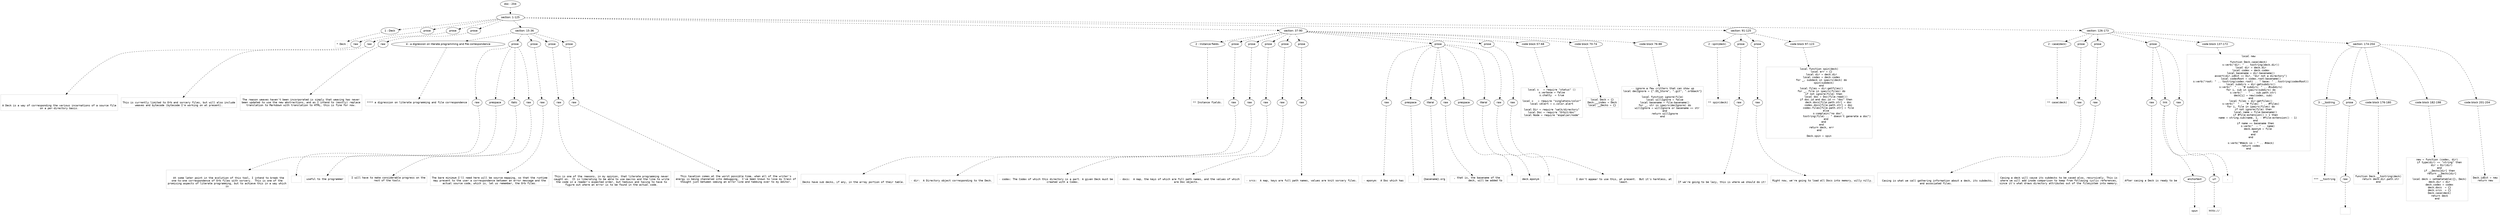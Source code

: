digraph lpegNode {

node [fontname=Helvetica]
edge [style=dashed]

doc_0 [label="doc - 204"]


doc_0 -> { section_1}
{rank=same; section_1}

section_1 [label="section: 1-125"]


// END RANK doc_0

section_1 -> { header_2 prose_3 prose_4 prose_5 section_6 section_7 section_8 section_9}
{rank=same; header_2 prose_3 prose_4 prose_5 section_6 section_7 section_8 section_9}

header_2 [label="1 : Deck"]

prose_3 [label="prose"]

prose_4 [label="prose"]

prose_5 [label="prose"]

section_6 [label="section: 15-36"]

section_7 [label="section: 37-90"]

section_8 [label="section: 91-125"]

section_9 [label="section: 126-173"]


// END RANK section_1

header_2 -> leaf_10
leaf_10  [color=Gray,shape=rectangle,fontname=Inconsolata,label="* Deck"]
// END RANK header_2

prose_3 -> { raw_11}
{rank=same; raw_11}

raw_11 [label="raw"]


// END RANK prose_3

raw_11 -> leaf_12
leaf_12  [color=Gray,shape=rectangle,fontname=Inconsolata,label="


A Deck is a way of corresponding the various incarnations of a source file
on a per-directory basis.
"]
// END RANK raw_11

prose_4 -> { raw_13}
{rank=same; raw_13}

raw_13 [label="raw"]


// END RANK prose_4

raw_13 -> leaf_14
leaf_14  [color=Gray,shape=rectangle,fontname=Inconsolata,label="
This is currently limited to Orb and sorcery files, but will also include
weaves and bytecode (bytecode I'm working on at present).
"]
// END RANK raw_13

prose_5 -> { raw_15}
{rank=same; raw_15}

raw_15 [label="raw"]


// END RANK prose_5

raw_15 -> leaf_16
leaf_16  [color=Gray,shape=rectangle,fontname=Inconsolata,label="
The reason weaves haven't been incorporated is simply that weaving has never
been updated to use the new abstractions, and as I intend to (mostly) replace
translation to Markdown with translation to HTML, this is fine for now.

"]
// END RANK raw_15

section_6 -> { header_17 prose_18 prose_19 prose_20 prose_21}
{rank=same; header_17 prose_18 prose_19 prose_20 prose_21}

header_17 [label="4 : a digression on literate programming and file correspondence"]

prose_18 [label="prose"]

prose_19 [label="prose"]

prose_20 [label="prose"]

prose_21 [label="prose"]


// END RANK section_6

header_17 -> leaf_22
leaf_22  [color=Gray,shape=rectangle,fontname=Inconsolata,label="**** a digression on literate programming and file correspondence"]
// END RANK header_17

prose_18 -> { raw_23 prespace_24 italic_25 raw_26}
{rank=same; raw_23 prespace_24 italic_25 raw_26}

raw_23 [label="raw"]

prespace_24 [label="prespace"]

italic_25 [label="italic"]

raw_26 [label="raw"]


// END RANK prose_18

raw_23 -> leaf_27
leaf_27  [color=Gray,shape=rectangle,fontname=Inconsolata,label="

  At some later point in the evolution of this tool, I intend to break the
one-to-one correspondence of Orb files with sorcery.  This is one of the
promising aspects of literate programming, but to achieve this in a way which
is"]
// END RANK raw_23

prespace_24 -> leaf_28
leaf_28  [color=Gray,shape=rectangle,fontname=Inconsolata,label=" "]
// END RANK prespace_24

italic_25 -> leaf_29
leaf_29  [color=Gray,shape=rectangle,fontname=Inconsolata,label="useful to the programmer"]
// END RANK italic_25

raw_26 -> leaf_30
leaf_30  [color=Gray,shape=rectangle,fontname=Inconsolata,label=" I will have to make considerable progress on the
rest of the tools.
"]
// END RANK raw_26

prose_19 -> { raw_31}
{rank=same; raw_31}

raw_31 [label="raw"]


// END RANK prose_19

raw_31 -> leaf_32
leaf_32  [color=Gray,shape=rectangle,fontname=Inconsolata,label="
The bare minimum I'll need here will be source mapping, so that the runtime
may present to the user a correspondence between an error message and the
actual source code, which is, let us remember, the Orb files.
"]
// END RANK raw_31

prose_20 -> { raw_33}
{rank=same; raw_33}

raw_33 [label="raw"]


// END RANK prose_20

raw_33 -> leaf_34
leaf_34  [color=Gray,shape=rectangle,fontname=Inconsolata,label="
This is one of the reasons, in my opinion, that literate programming never
caught on.  It is liberating to be able to use macros and the like to write
the code in a reader's expected order, but tedious and taxing to have to
figure out where an error is to be found in the actual code.
"]
// END RANK raw_33

prose_21 -> { raw_35}
{rank=same; raw_35}

raw_35 [label="raw"]


// END RANK prose_21

raw_35 -> leaf_36
leaf_36  [color=Gray,shape=rectangle,fontname=Inconsolata,label="
This taxation comes at the worst possible time, when all of the writer's
energy is being channeled into debugging.  I've been known to lose my train of
thought just between seeing an error line and tabbing over to my editor.

"]
// END RANK raw_35

section_7 -> { header_37 prose_38 prose_39 prose_40 prose_41 prose_42 prose_43 prose_44 codeblock_45 codeblock_46 codeblock_47}
{rank=same; header_37 prose_38 prose_39 prose_40 prose_41 prose_42 prose_43 prose_44 codeblock_45 codeblock_46 codeblock_47}

header_37 [label="2 : Instance fields."]

prose_38 [label="prose"]

prose_39 [label="prose"]

prose_40 [label="prose"]

prose_41 [label="prose"]

prose_42 [label="prose"]

prose_43 [label="prose"]

prose_44 [label="prose"]

codeblock_45 [label="code block 57-68"]

codeblock_46 [label="code block 70-74"]

codeblock_47 [label="code block 76-88"]


// END RANK section_7

header_37 -> leaf_48
leaf_48  [color=Gray,shape=rectangle,fontname=Inconsolata,label="** Instance fields."]
// END RANK header_37

prose_38 -> { raw_49}
{rank=same; raw_49}

raw_49 [label="raw"]


// END RANK prose_38

raw_49 -> leaf_50
leaf_50  [color=Gray,shape=rectangle,fontname=Inconsolata,label="

Decks have sub decks, if any, in the array portion of their table.
"]
// END RANK raw_49

prose_39 -> { raw_51}
{rank=same; raw_51}

raw_51 [label="raw"]


// END RANK prose_39

raw_51 -> leaf_52
leaf_52  [color=Gray,shape=rectangle,fontname=Inconsolata,label="
- dir:  A Directory object corresponding to the Deck.
"]
// END RANK raw_51

prose_40 -> { raw_53}
{rank=same; raw_53}

raw_53 [label="raw"]


// END RANK prose_40

raw_53 -> leaf_54
leaf_54  [color=Gray,shape=rectangle,fontname=Inconsolata,label="
- codex: The Codex of which this directory is a part. A given Deck must be
         created with a Codex.
"]
// END RANK raw_53

prose_41 -> { raw_55}
{rank=same; raw_55}

raw_55 [label="raw"]


// END RANK prose_41

raw_55 -> leaf_56
leaf_56  [color=Gray,shape=rectangle,fontname=Inconsolata,label="
- docs:  A map, the keys of which are full path names, and the values of which
         are Doc objects.
"]
// END RANK raw_55

prose_42 -> { raw_57}
{rank=same; raw_57}

raw_57 [label="raw"]


// END RANK prose_42

raw_57 -> leaf_58
leaf_58  [color=Gray,shape=rectangle,fontname=Inconsolata,label="
- srcs:  A map, keys are full path names, values are knit sorcery files.
"]
// END RANK raw_57

prose_43 -> { raw_59 prespace_60 literal_61 raw_62 prespace_63 literal_64 raw_65}
{rank=same; raw_59 prespace_60 literal_61 raw_62 prespace_63 literal_64 raw_65}

raw_59 [label="raw"]

prespace_60 [label="prespace"]

literal_61 [label="literal"]

raw_62 [label="raw"]

prespace_63 [label="prespace"]

literal_64 [label="literal"]

raw_65 [label="raw"]


// END RANK prose_43

raw_59 -> leaf_66
leaf_66  [color=Gray,shape=rectangle,fontname=Inconsolata,label="
- eponym:  A Doc which has"]
// END RANK raw_59

prespace_60 -> leaf_67
leaf_67  [color=Gray,shape=rectangle,fontname=Inconsolata,label=" "]
// END RANK prespace_60

literal_61 -> leaf_68
leaf_68  [color=Gray,shape=rectangle,fontname=Inconsolata,label="{basename}.org"]
// END RANK literal_61

raw_62 -> leaf_69
leaf_69  [color=Gray,shape=rectangle,fontname=Inconsolata,label=", that is, the basename of the
           deck, will be added to"]
// END RANK raw_62

prespace_63 -> leaf_70
leaf_70  [color=Gray,shape=rectangle,fontname=Inconsolata,label=" "]
// END RANK prespace_63

literal_64 -> leaf_71
leaf_71  [color=Gray,shape=rectangle,fontname=Inconsolata,label="deck.eponym"]
// END RANK literal_64

raw_65 -> leaf_72
leaf_72  [color=Gray,shape=rectangle,fontname=Inconsolata,label=".
"]
// END RANK raw_65

prose_44 -> { raw_73}
{rank=same; raw_73}

raw_73 [label="raw"]


// END RANK prose_44

raw_73 -> leaf_74
leaf_74  [color=Gray,shape=rectangle,fontname=Inconsolata,label="
           I don't appear to use this, at present.  But it's harmless, at
           least.
"]
// END RANK raw_73

codeblock_45 -> leaf_75
leaf_75  [color=Gray,shape=rectangle,fontname=Inconsolata,label="local s   = require \"status\" ()
s.verbose = false
s.chatty  = true

local c   = require \"singletons/color\"
local cAlert = c.color.alert

local Dir = require \"walk/directory\"
local Doc = require \"Orbit/doc\"
local Node = require \"espalier/node\""]
// END RANK codeblock_45

codeblock_46 -> leaf_76
leaf_76  [color=Gray,shape=rectangle,fontname=Inconsolata,label="local Deck = {}
Deck.__index = Deck
local __Decks = {}"]
// END RANK codeblock_46

codeblock_47 -> leaf_77
leaf_77  [color=Gray,shape=rectangle,fontname=Inconsolata,label="-- ignore a few critters that can show up
local decIgnore = {\".DS_Store\", \".git\", \".orbback\"}

local function ignore(file)
   local willIgnore = false
   local basename = file:basename()
   for _, str in ipairs(decIgnore) do
      willIgnore = willIgnore or basename == str
   end
   return willIgnore
end"]
// END RANK codeblock_47

section_8 -> { header_78 prose_79 prose_80 codeblock_81}
{rank=same; header_78 prose_79 prose_80 codeblock_81}

header_78 [label="2 : spin(deck)"]

prose_79 [label="prose"]

prose_80 [label="prose"]

codeblock_81 [label="code block 97-123"]


// END RANK section_8

header_78 -> leaf_82
leaf_82  [color=Gray,shape=rectangle,fontname=Inconsolata,label="** spin(deck)"]
// END RANK header_78

prose_79 -> { raw_83}
{rank=same; raw_83}

raw_83 [label="raw"]


// END RANK prose_79

raw_83 -> leaf_84
leaf_84  [color=Gray,shape=rectangle,fontname=Inconsolata,label="

If we're going to be lazy, this is where we should do it!
"]
// END RANK raw_83

prose_80 -> { raw_85}
{rank=same; raw_85}

raw_85 [label="raw"]


// END RANK prose_80

raw_85 -> leaf_86
leaf_86  [color=Gray,shape=rectangle,fontname=Inconsolata,label="
Right now, we're going to load all Docs into memory, willy nilly.
"]
// END RANK raw_85

codeblock_81 -> leaf_87
leaf_87  [color=Gray,shape=rectangle,fontname=Inconsolata,label="local function spin(deck)
   local err = {}
   local dir = deck.dir
   local codex = deck.codex
   for _, subdeck in ipairs(deck) do
      spin(subdeck)
   end
   local files = dir:getfiles()
   for _, file in ipairs(files) do
      if not ignore(file) then
         local doc = Doc(file:read())
         if doc.id and doc.id == \"doc\" then
            deck.docs[file.path.str] = doc
            codex.docs[file.path.str] = doc
            codex.files[file.path.str] = file
         else
            s:complain(\"no doc\",
                       tostring(file) .. \" doesn't generate a doc\")
         end
      end
   end
   return deck, err
end

Deck.spin = spin"]
// END RANK codeblock_81

section_9 -> { header_88 prose_89 prose_90 prose_91 codeblock_92 section_93}
{rank=same; header_88 prose_89 prose_90 prose_91 codeblock_92 section_93}

header_88 [label="2 : case(deck)"]

prose_89 [label="prose"]

prose_90 [label="prose"]

prose_91 [label="prose"]

codeblock_92 [label="code block 137-172"]

section_93 [label="section: 174-204"]


// END RANK section_9

header_88 -> leaf_94
leaf_94  [color=Gray,shape=rectangle,fontname=Inconsolata,label="** case(deck)"]
// END RANK header_88

prose_89 -> { raw_95}
{rank=same; raw_95}

raw_95 [label="raw"]


// END RANK prose_89

raw_95 -> leaf_96
leaf_96  [color=Gray,shape=rectangle,fontname=Inconsolata,label="

  Casing is what we call gathering information about a deck, its subdecks,
and associated files.
"]
// END RANK raw_95

prose_90 -> { raw_97}
{rank=same; raw_97}

raw_97 [label="raw"]


// END RANK prose_90

raw_97 -> leaf_98
leaf_98  [color=Gray,shape=rectangle,fontname=Inconsolata,label="
Casing a deck will cause its subdecks to be cased also, recursively. This is
where we will add inode comparison to keep from following cyclic references,
since it's what draws directory attributes out of the filesystem into memory.
"]
// END RANK raw_97

prose_91 -> { raw_99 link_100 raw_101}
{rank=same; raw_99 link_100 raw_101}

raw_99 [label="raw"]

link_100 [label="link"]

raw_101 [label="raw"]


// END RANK prose_91

raw_99 -> leaf_102
leaf_102  [color=Gray,shape=rectangle,fontname=Inconsolata,label="
After casing a Deck is ready to be "]
// END RANK raw_99

link_100 -> { anchortext_103 url_104}
{rank=same; anchortext_103 url_104}

anchortext_103 [label="anchortext"]

url_104 [label="url"]


// END RANK link_100

anchortext_103 -> leaf_105
leaf_105  [color=Gray,shape=rectangle,fontname=Inconsolata,label="spun"]
// END RANK anchortext_103

url_104 -> leaf_106
leaf_106  [color=Gray,shape=rectangle,fontname=Inconsolata,label="httk://"]
// END RANK url_104

raw_101 -> leaf_107
leaf_107  [color=Gray,shape=rectangle,fontname=Inconsolata,label=".
"]
// END RANK raw_101

codeblock_92 -> leaf_108
leaf_108  [color=Gray,shape=rectangle,fontname=Inconsolata,label="local new

function Deck.case(deck)
   s:verb(\"dir: \" .. tostring(deck.dir))
   local dir = deck.dir
   local codex = deck.codex
   local basename = dir:basename()
   assert(dir.idEst == Dir, \"dir not a directory\")
   local codexRoot = codex.root:basename()
   s:verb(\"root: \" .. tostring(codex.root) .. \" base: \" ..tostring(codexRoot))
   local subdirs = dir:getsubdirs()
   s:verb(\"  \" .. \"# subdirs: \" .. #subdirs)
   for i, sub in ipairs(subdirs) do
      s:verb(\"  - \" .. sub.path.str)
      deck[i] = new(codex, sub)
   end
   local files = dir:getfiles()
   s:verb(\"  \" .. \"# files: \" .. #files)
   for i, file in ipairs(files) do
      if not ignore(file) then
         local name = file:basename()
         if #file:extension() > 1 then
            name = string.sub(name, 1, - #file:extension() - 1)
         end
         if name == basename then
            s:verb(\"  ~ \" .. name)
            deck.eponym = file
         end
      end
   end

   s:verb(\"#deck is : \" .. #deck)
   return codex
end"]
// END RANK codeblock_92

section_93 -> { header_109 prose_110 codeblock_111 codeblock_112 codeblock_113}
{rank=same; header_109 prose_110 codeblock_111 codeblock_112 codeblock_113}

header_109 [label="3 : __tostring"]

prose_110 [label="prose"]

codeblock_111 [label="code block 176-180"]

codeblock_112 [label="code block 182-198"]

codeblock_113 [label="code block 201-204"]


// END RANK section_93

header_109 -> leaf_114
leaf_114  [color=Gray,shape=rectangle,fontname=Inconsolata,label="*** __tostring"]
// END RANK header_109

prose_110 -> { raw_115}
{rank=same; raw_115}

raw_115 [label="raw"]


// END RANK prose_110

raw_115 -> leaf_116
leaf_116  [color=Gray,shape=rectangle,fontname=Inconsolata,label="
"]
// END RANK raw_115

codeblock_111 -> leaf_117
leaf_117  [color=Gray,shape=rectangle,fontname=Inconsolata,label="function Deck.__tostring(deck)
   return deck.dir.path.str
end"]
// END RANK codeblock_111

codeblock_112 -> leaf_118
leaf_118  [color=Gray,shape=rectangle,fontname=Inconsolata,label="new = function (codex, dir)
   if type(dir) == \"string\" then
      dir = Dir(dir)
   end
   if __Decks[dir] then
      return __Decks[dir]
   end
   local deck = setmetatable({}, Deck)
   deck.dir = dir
   deck.codex = codex
   deck.docs  = {}
   deck.srcs  = {}
   Deck.case(deck)
   return deck
end"]
// END RANK codeblock_112

codeblock_113 -> leaf_119
leaf_119  [color=Gray,shape=rectangle,fontname=Inconsolata,label="Deck.idEst = new
return new"]
// END RANK codeblock_113


}
